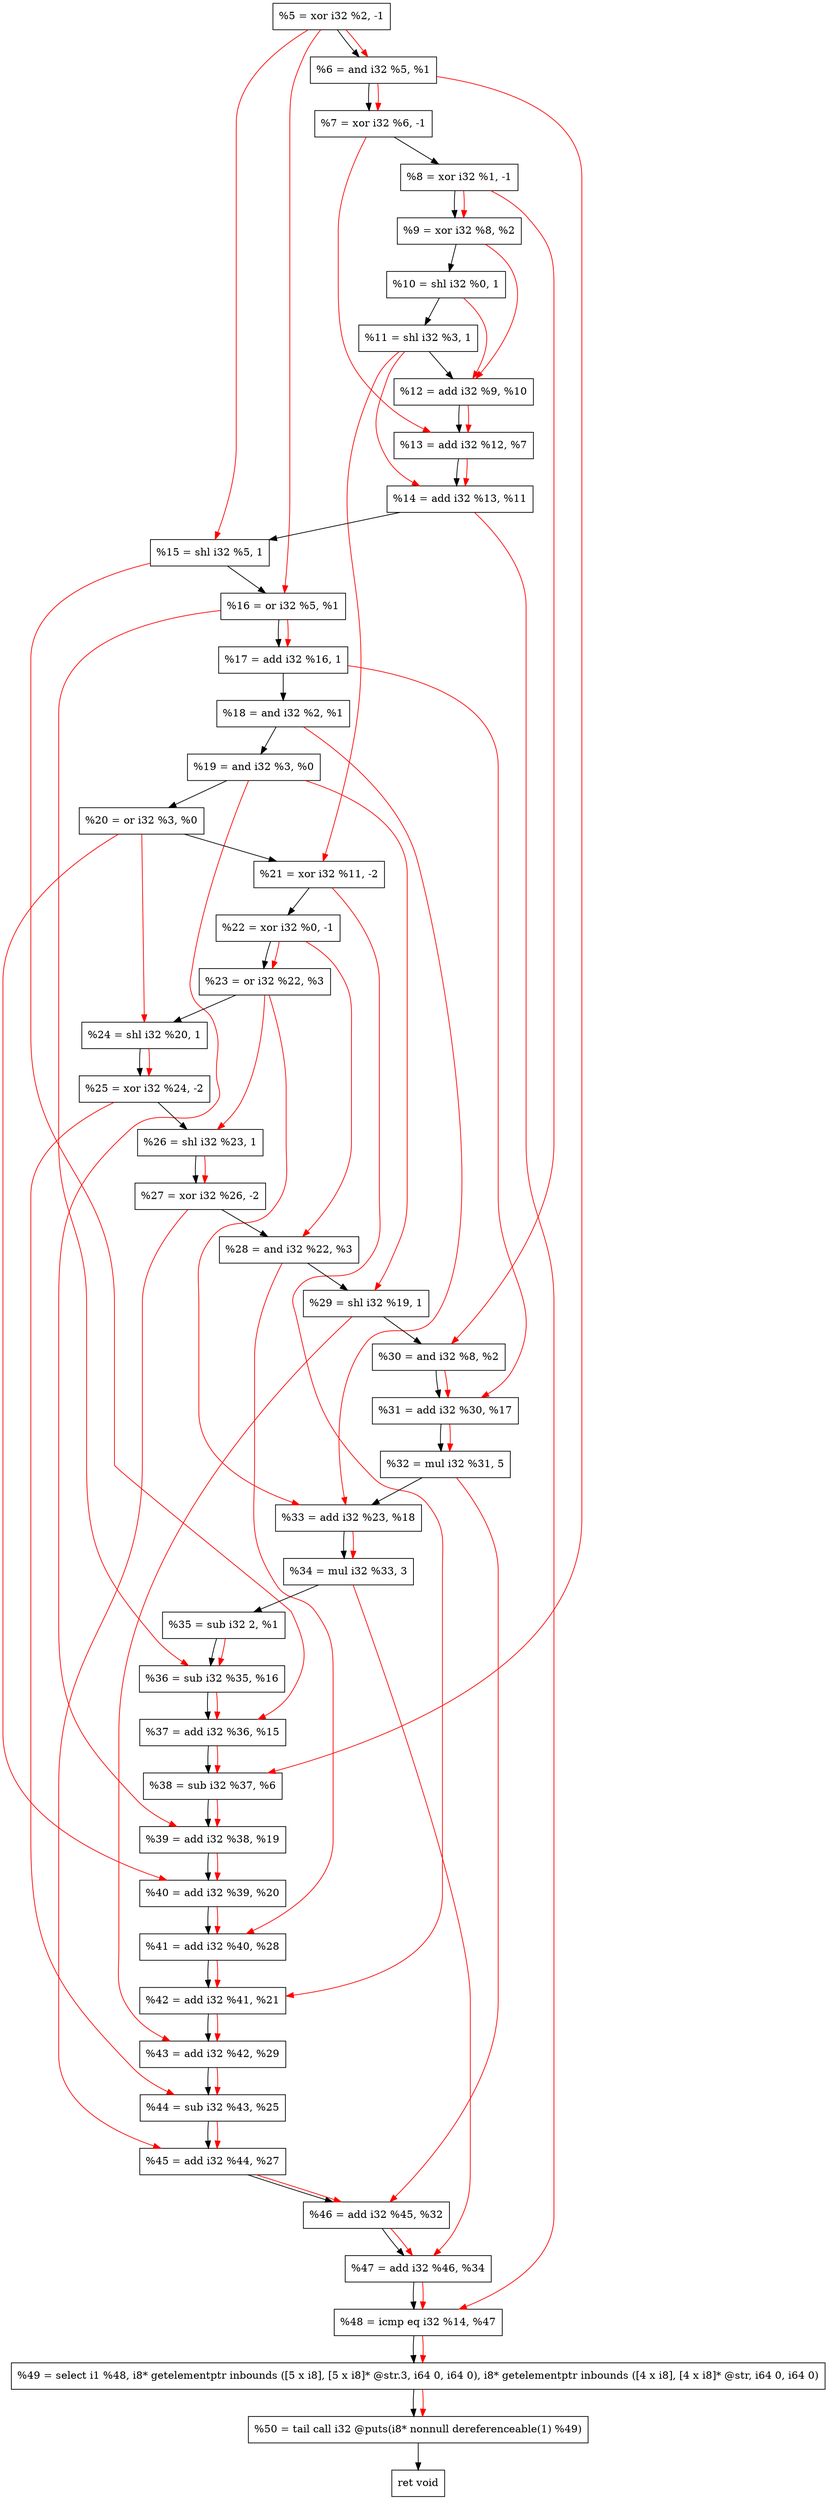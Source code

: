 digraph "DFG for'crackme' function" {
	Node0xd9e1c0[shape=record, label="  %5 = xor i32 %2, -1"];
	Node0xd9e230[shape=record, label="  %6 = and i32 %5, %1"];
	Node0xd9e2a0[shape=record, label="  %7 = xor i32 %6, -1"];
	Node0xd9e310[shape=record, label="  %8 = xor i32 %1, -1"];
	Node0xd9e380[shape=record, label="  %9 = xor i32 %8, %2"];
	Node0xd9e420[shape=record, label="  %10 = shl i32 %0, 1"];
	Node0xd9e490[shape=record, label="  %11 = shl i32 %3, 1"];
	Node0xd9e500[shape=record, label="  %12 = add i32 %9, %10"];
	Node0xd9e570[shape=record, label="  %13 = add i32 %12, %7"];
	Node0xd9e5e0[shape=record, label="  %14 = add i32 %13, %11"];
	Node0xd9e650[shape=record, label="  %15 = shl i32 %5, 1"];
	Node0xd9e6c0[shape=record, label="  %16 = or i32 %5, %1"];
	Node0xd9e730[shape=record, label="  %17 = add i32 %16, 1"];
	Node0xd9e7a0[shape=record, label="  %18 = and i32 %2, %1"];
	Node0xd9e810[shape=record, label="  %19 = and i32 %3, %0"];
	Node0xd9e880[shape=record, label="  %20 = or i32 %3, %0"];
	Node0xd9e920[shape=record, label="  %21 = xor i32 %11, -2"];
	Node0xd9e990[shape=record, label="  %22 = xor i32 %0, -1"];
	Node0xd9ea00[shape=record, label="  %23 = or i32 %22, %3"];
	Node0xd9ea70[shape=record, label="  %24 = shl i32 %20, 1"];
	Node0xd9eae0[shape=record, label="  %25 = xor i32 %24, -2"];
	Node0xd9eb50[shape=record, label="  %26 = shl i32 %23, 1"];
	Node0xd9ebc0[shape=record, label="  %27 = xor i32 %26, -2"];
	Node0xd9ec30[shape=record, label="  %28 = and i32 %22, %3"];
	Node0xd9eca0[shape=record, label="  %29 = shl i32 %19, 1"];
	Node0xd9ed10[shape=record, label="  %30 = and i32 %8, %2"];
	Node0xd9ed80[shape=record, label="  %31 = add i32 %30, %17"];
	Node0xd9ee20[shape=record, label="  %32 = mul i32 %31, 5"];
	Node0xd9f0a0[shape=record, label="  %33 = add i32 %23, %18"];
	Node0xd9f140[shape=record, label="  %34 = mul i32 %33, 3"];
	Node0xd9f1e0[shape=record, label="  %35 = sub i32 2, %1"];
	Node0xd9f250[shape=record, label="  %36 = sub i32 %35, %16"];
	Node0xd9f2c0[shape=record, label="  %37 = add i32 %36, %15"];
	Node0xd9f330[shape=record, label="  %38 = sub i32 %37, %6"];
	Node0xd9f3a0[shape=record, label="  %39 = add i32 %38, %19"];
	Node0xd9f410[shape=record, label="  %40 = add i32 %39, %20"];
	Node0xd9f480[shape=record, label="  %41 = add i32 %40, %28"];
	Node0xd9f4f0[shape=record, label="  %42 = add i32 %41, %21"];
	Node0xd9f560[shape=record, label="  %43 = add i32 %42, %29"];
	Node0xd9f5d0[shape=record, label="  %44 = sub i32 %43, %25"];
	Node0xd9f640[shape=record, label="  %45 = add i32 %44, %27"];
	Node0xd9f6b0[shape=record, label="  %46 = add i32 %45, %32"];
	Node0xd9f720[shape=record, label="  %47 = add i32 %46, %34"];
	Node0xd9f790[shape=record, label="  %48 = icmp eq i32 %14, %47"];
	Node0xd3e268[shape=record, label="  %49 = select i1 %48, i8* getelementptr inbounds ([5 x i8], [5 x i8]* @str.3, i64 0, i64 0), i8* getelementptr inbounds ([4 x i8], [4 x i8]* @str, i64 0, i64 0)"];
	Node0xd9fc30[shape=record, label="  %50 = tail call i32 @puts(i8* nonnull dereferenceable(1) %49)"];
	Node0xd9fc80[shape=record, label="  ret void"];
	Node0xd9e1c0 -> Node0xd9e230;
	Node0xd9e230 -> Node0xd9e2a0;
	Node0xd9e2a0 -> Node0xd9e310;
	Node0xd9e310 -> Node0xd9e380;
	Node0xd9e380 -> Node0xd9e420;
	Node0xd9e420 -> Node0xd9e490;
	Node0xd9e490 -> Node0xd9e500;
	Node0xd9e500 -> Node0xd9e570;
	Node0xd9e570 -> Node0xd9e5e0;
	Node0xd9e5e0 -> Node0xd9e650;
	Node0xd9e650 -> Node0xd9e6c0;
	Node0xd9e6c0 -> Node0xd9e730;
	Node0xd9e730 -> Node0xd9e7a0;
	Node0xd9e7a0 -> Node0xd9e810;
	Node0xd9e810 -> Node0xd9e880;
	Node0xd9e880 -> Node0xd9e920;
	Node0xd9e920 -> Node0xd9e990;
	Node0xd9e990 -> Node0xd9ea00;
	Node0xd9ea00 -> Node0xd9ea70;
	Node0xd9ea70 -> Node0xd9eae0;
	Node0xd9eae0 -> Node0xd9eb50;
	Node0xd9eb50 -> Node0xd9ebc0;
	Node0xd9ebc0 -> Node0xd9ec30;
	Node0xd9ec30 -> Node0xd9eca0;
	Node0xd9eca0 -> Node0xd9ed10;
	Node0xd9ed10 -> Node0xd9ed80;
	Node0xd9ed80 -> Node0xd9ee20;
	Node0xd9ee20 -> Node0xd9f0a0;
	Node0xd9f0a0 -> Node0xd9f140;
	Node0xd9f140 -> Node0xd9f1e0;
	Node0xd9f1e0 -> Node0xd9f250;
	Node0xd9f250 -> Node0xd9f2c0;
	Node0xd9f2c0 -> Node0xd9f330;
	Node0xd9f330 -> Node0xd9f3a0;
	Node0xd9f3a0 -> Node0xd9f410;
	Node0xd9f410 -> Node0xd9f480;
	Node0xd9f480 -> Node0xd9f4f0;
	Node0xd9f4f0 -> Node0xd9f560;
	Node0xd9f560 -> Node0xd9f5d0;
	Node0xd9f5d0 -> Node0xd9f640;
	Node0xd9f640 -> Node0xd9f6b0;
	Node0xd9f6b0 -> Node0xd9f720;
	Node0xd9f720 -> Node0xd9f790;
	Node0xd9f790 -> Node0xd3e268;
	Node0xd3e268 -> Node0xd9fc30;
	Node0xd9fc30 -> Node0xd9fc80;
edge [color=red]
	Node0xd9e1c0 -> Node0xd9e230;
	Node0xd9e230 -> Node0xd9e2a0;
	Node0xd9e310 -> Node0xd9e380;
	Node0xd9e380 -> Node0xd9e500;
	Node0xd9e420 -> Node0xd9e500;
	Node0xd9e500 -> Node0xd9e570;
	Node0xd9e2a0 -> Node0xd9e570;
	Node0xd9e570 -> Node0xd9e5e0;
	Node0xd9e490 -> Node0xd9e5e0;
	Node0xd9e1c0 -> Node0xd9e650;
	Node0xd9e1c0 -> Node0xd9e6c0;
	Node0xd9e6c0 -> Node0xd9e730;
	Node0xd9e490 -> Node0xd9e920;
	Node0xd9e990 -> Node0xd9ea00;
	Node0xd9e880 -> Node0xd9ea70;
	Node0xd9ea70 -> Node0xd9eae0;
	Node0xd9ea00 -> Node0xd9eb50;
	Node0xd9eb50 -> Node0xd9ebc0;
	Node0xd9e990 -> Node0xd9ec30;
	Node0xd9e810 -> Node0xd9eca0;
	Node0xd9e310 -> Node0xd9ed10;
	Node0xd9ed10 -> Node0xd9ed80;
	Node0xd9e730 -> Node0xd9ed80;
	Node0xd9ed80 -> Node0xd9ee20;
	Node0xd9ea00 -> Node0xd9f0a0;
	Node0xd9e7a0 -> Node0xd9f0a0;
	Node0xd9f0a0 -> Node0xd9f140;
	Node0xd9f1e0 -> Node0xd9f250;
	Node0xd9e6c0 -> Node0xd9f250;
	Node0xd9f250 -> Node0xd9f2c0;
	Node0xd9e650 -> Node0xd9f2c0;
	Node0xd9f2c0 -> Node0xd9f330;
	Node0xd9e230 -> Node0xd9f330;
	Node0xd9f330 -> Node0xd9f3a0;
	Node0xd9e810 -> Node0xd9f3a0;
	Node0xd9f3a0 -> Node0xd9f410;
	Node0xd9e880 -> Node0xd9f410;
	Node0xd9f410 -> Node0xd9f480;
	Node0xd9ec30 -> Node0xd9f480;
	Node0xd9f480 -> Node0xd9f4f0;
	Node0xd9e920 -> Node0xd9f4f0;
	Node0xd9f4f0 -> Node0xd9f560;
	Node0xd9eca0 -> Node0xd9f560;
	Node0xd9f560 -> Node0xd9f5d0;
	Node0xd9eae0 -> Node0xd9f5d0;
	Node0xd9f5d0 -> Node0xd9f640;
	Node0xd9ebc0 -> Node0xd9f640;
	Node0xd9f640 -> Node0xd9f6b0;
	Node0xd9ee20 -> Node0xd9f6b0;
	Node0xd9f6b0 -> Node0xd9f720;
	Node0xd9f140 -> Node0xd9f720;
	Node0xd9e5e0 -> Node0xd9f790;
	Node0xd9f720 -> Node0xd9f790;
	Node0xd9f790 -> Node0xd3e268;
	Node0xd3e268 -> Node0xd9fc30;
}
